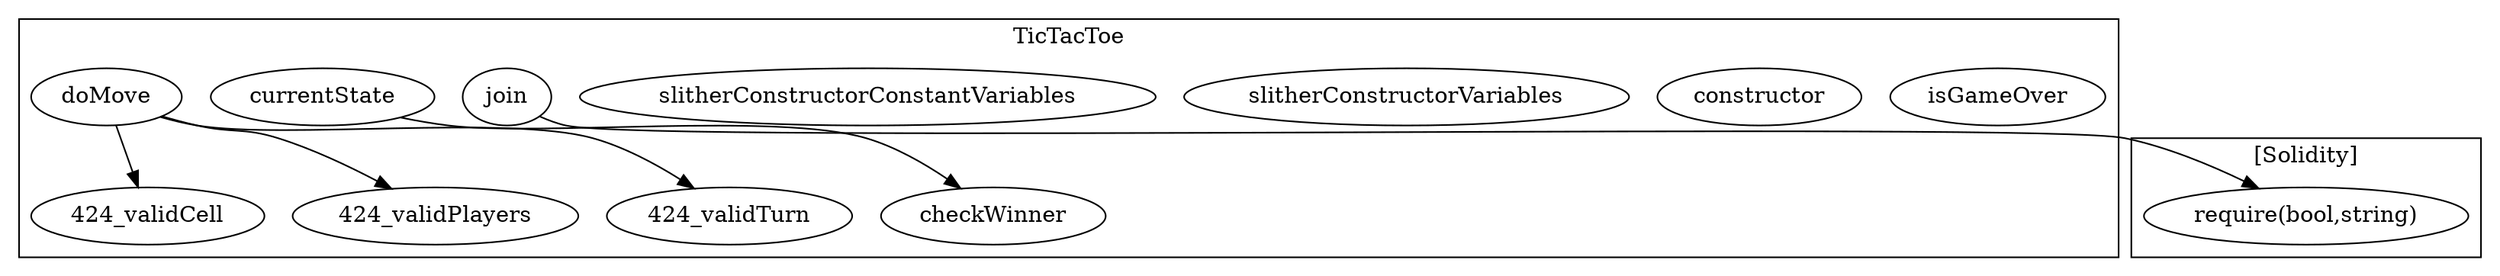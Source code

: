 strict digraph {
subgraph cluster_424_TicTacToe {
label = "TicTacToe"
"424_isGameOver" [label="isGameOver"]
"424_constructor" [label="constructor"]
"424_slitherConstructorVariables" [label="slitherConstructorVariables"]
"424_slitherConstructorConstantVariables" [label="slitherConstructorConstantVariables"]
"424_currentState" [label="currentState"]
"424_doMove" [label="doMove"]
"424_checkWinner" [label="checkWinner"]
"424_join" [label="join"]
"424_doMove" -> "424_validTurn"
"424_currentState" -> "424_checkWinner"
"424_doMove" -> "424_validCell"
"424_doMove" -> "424_validPlayers"
}subgraph cluster_solidity {
label = "[Solidity]"
"require(bool,string)" 
"424_join" -> "require(bool,string)"
}
}